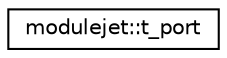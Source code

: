 digraph "Graphical Class Hierarchy"
{
 // LATEX_PDF_SIZE
  edge [fontname="Helvetica",fontsize="10",labelfontname="Helvetica",labelfontsize="10"];
  node [fontname="Helvetica",fontsize="10",shape=record];
  rankdir="LR";
  Node0 [label="modulejet::t_port",height=0.2,width=0.4,color="black", fillcolor="white", style="filled",URL="$structmodulejet_1_1t__port.html",tooltip=" "];
}
